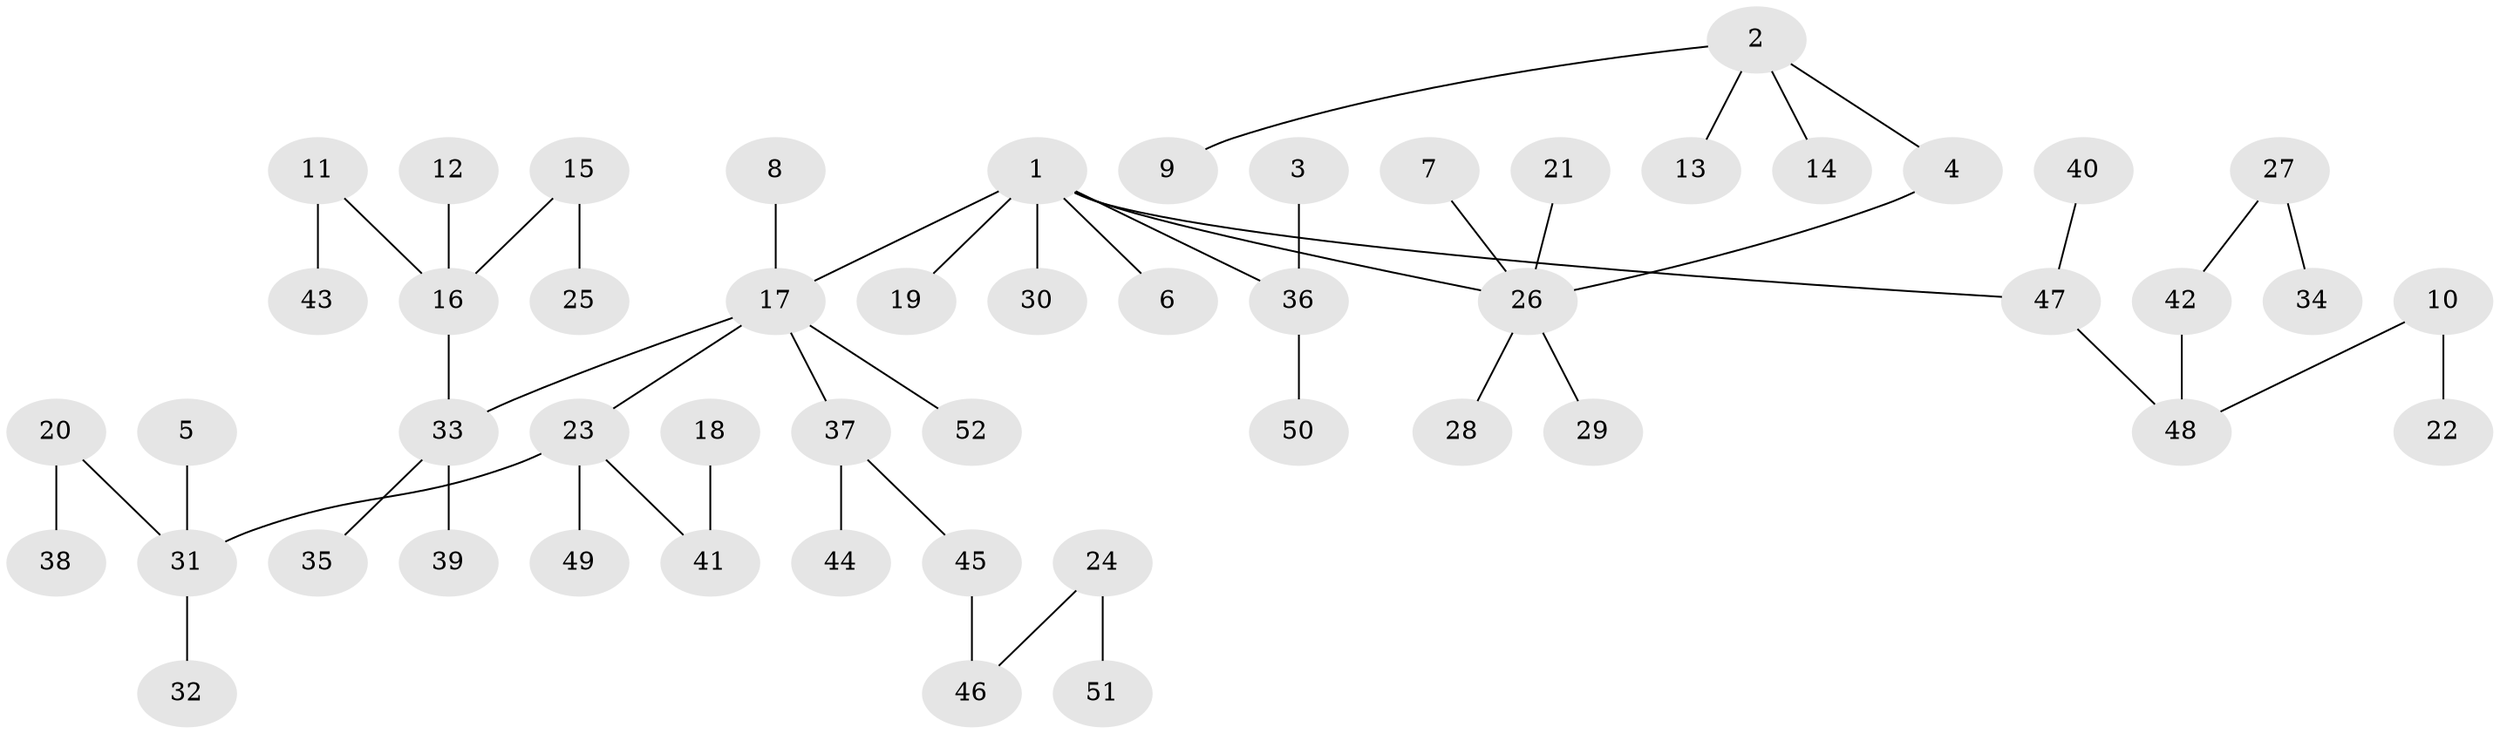 // original degree distribution, {2: 0.25, 6: 0.019230769230769232, 3: 0.125, 7: 0.009615384615384616, 5: 0.038461538461538464, 1: 0.5, 4: 0.057692307692307696}
// Generated by graph-tools (version 1.1) at 2025/26/03/09/25 03:26:28]
// undirected, 52 vertices, 51 edges
graph export_dot {
graph [start="1"]
  node [color=gray90,style=filled];
  1;
  2;
  3;
  4;
  5;
  6;
  7;
  8;
  9;
  10;
  11;
  12;
  13;
  14;
  15;
  16;
  17;
  18;
  19;
  20;
  21;
  22;
  23;
  24;
  25;
  26;
  27;
  28;
  29;
  30;
  31;
  32;
  33;
  34;
  35;
  36;
  37;
  38;
  39;
  40;
  41;
  42;
  43;
  44;
  45;
  46;
  47;
  48;
  49;
  50;
  51;
  52;
  1 -- 6 [weight=1.0];
  1 -- 17 [weight=1.0];
  1 -- 19 [weight=1.0];
  1 -- 26 [weight=1.0];
  1 -- 30 [weight=1.0];
  1 -- 36 [weight=1.0];
  1 -- 47 [weight=1.0];
  2 -- 4 [weight=1.0];
  2 -- 9 [weight=1.0];
  2 -- 13 [weight=1.0];
  2 -- 14 [weight=1.0];
  3 -- 36 [weight=1.0];
  4 -- 26 [weight=1.0];
  5 -- 31 [weight=1.0];
  7 -- 26 [weight=1.0];
  8 -- 17 [weight=1.0];
  10 -- 22 [weight=1.0];
  10 -- 48 [weight=1.0];
  11 -- 16 [weight=1.0];
  11 -- 43 [weight=1.0];
  12 -- 16 [weight=1.0];
  15 -- 16 [weight=1.0];
  15 -- 25 [weight=1.0];
  16 -- 33 [weight=1.0];
  17 -- 23 [weight=1.0];
  17 -- 33 [weight=1.0];
  17 -- 37 [weight=1.0];
  17 -- 52 [weight=1.0];
  18 -- 41 [weight=1.0];
  20 -- 31 [weight=1.0];
  20 -- 38 [weight=1.0];
  21 -- 26 [weight=1.0];
  23 -- 31 [weight=1.0];
  23 -- 41 [weight=1.0];
  23 -- 49 [weight=1.0];
  24 -- 46 [weight=1.0];
  24 -- 51 [weight=1.0];
  26 -- 28 [weight=1.0];
  26 -- 29 [weight=1.0];
  27 -- 34 [weight=1.0];
  27 -- 42 [weight=1.0];
  31 -- 32 [weight=1.0];
  33 -- 35 [weight=1.0];
  33 -- 39 [weight=1.0];
  36 -- 50 [weight=1.0];
  37 -- 44 [weight=1.0];
  37 -- 45 [weight=1.0];
  40 -- 47 [weight=1.0];
  42 -- 48 [weight=1.0];
  45 -- 46 [weight=1.0];
  47 -- 48 [weight=1.0];
}
